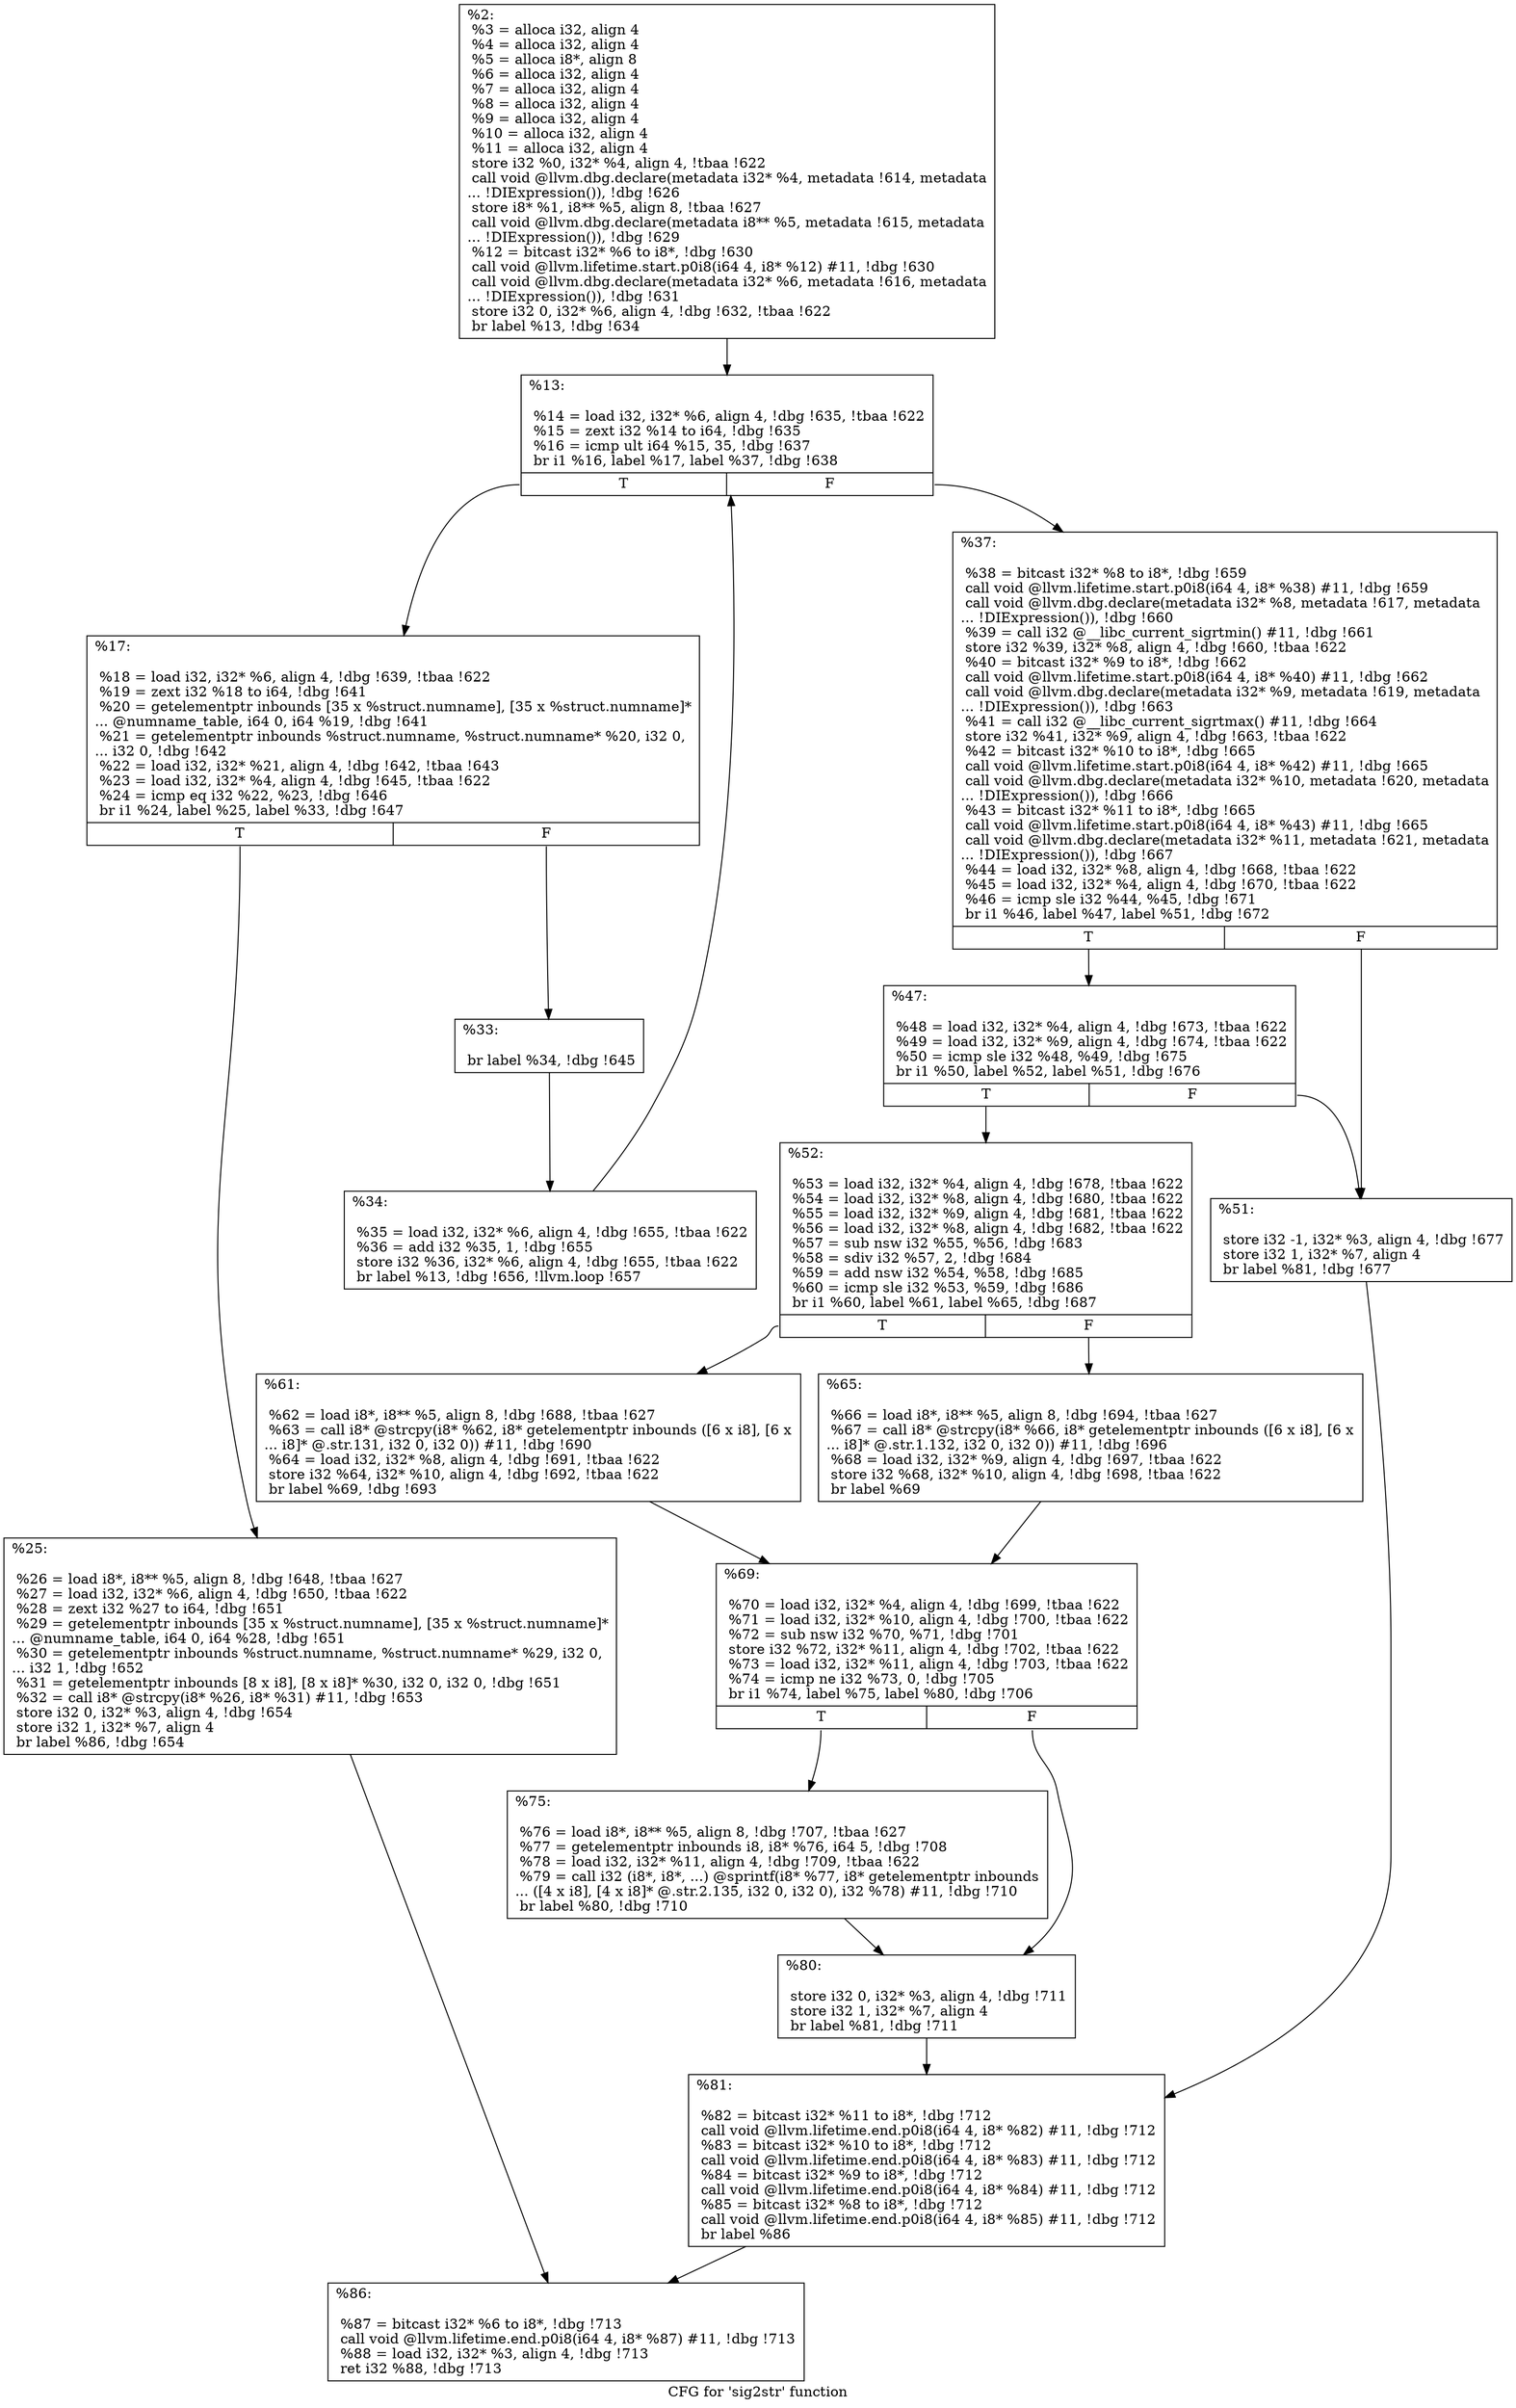 digraph "CFG for 'sig2str' function" {
	label="CFG for 'sig2str' function";

	Node0x1f46c70 [shape=record,label="{%2:\l  %3 = alloca i32, align 4\l  %4 = alloca i32, align 4\l  %5 = alloca i8*, align 8\l  %6 = alloca i32, align 4\l  %7 = alloca i32, align 4\l  %8 = alloca i32, align 4\l  %9 = alloca i32, align 4\l  %10 = alloca i32, align 4\l  %11 = alloca i32, align 4\l  store i32 %0, i32* %4, align 4, !tbaa !622\l  call void @llvm.dbg.declare(metadata i32* %4, metadata !614, metadata\l... !DIExpression()), !dbg !626\l  store i8* %1, i8** %5, align 8, !tbaa !627\l  call void @llvm.dbg.declare(metadata i8** %5, metadata !615, metadata\l... !DIExpression()), !dbg !629\l  %12 = bitcast i32* %6 to i8*, !dbg !630\l  call void @llvm.lifetime.start.p0i8(i64 4, i8* %12) #11, !dbg !630\l  call void @llvm.dbg.declare(metadata i32* %6, metadata !616, metadata\l... !DIExpression()), !dbg !631\l  store i32 0, i32* %6, align 4, !dbg !632, !tbaa !622\l  br label %13, !dbg !634\l}"];
	Node0x1f46c70 -> Node0x1edbc30;
	Node0x1edbc30 [shape=record,label="{%13:\l\l  %14 = load i32, i32* %6, align 4, !dbg !635, !tbaa !622\l  %15 = zext i32 %14 to i64, !dbg !635\l  %16 = icmp ult i64 %15, 35, !dbg !637\l  br i1 %16, label %17, label %37, !dbg !638\l|{<s0>T|<s1>F}}"];
	Node0x1edbc30:s0 -> Node0x1edbc80;
	Node0x1edbc30:s1 -> Node0x1edbdc0;
	Node0x1edbc80 [shape=record,label="{%17:\l\l  %18 = load i32, i32* %6, align 4, !dbg !639, !tbaa !622\l  %19 = zext i32 %18 to i64, !dbg !641\l  %20 = getelementptr inbounds [35 x %struct.numname], [35 x %struct.numname]*\l... @numname_table, i64 0, i64 %19, !dbg !641\l  %21 = getelementptr inbounds %struct.numname, %struct.numname* %20, i32 0,\l... i32 0, !dbg !642\l  %22 = load i32, i32* %21, align 4, !dbg !642, !tbaa !643\l  %23 = load i32, i32* %4, align 4, !dbg !645, !tbaa !622\l  %24 = icmp eq i32 %22, %23, !dbg !646\l  br i1 %24, label %25, label %33, !dbg !647\l|{<s0>T|<s1>F}}"];
	Node0x1edbc80:s0 -> Node0x1edbcd0;
	Node0x1edbc80:s1 -> Node0x1edbd20;
	Node0x1edbcd0 [shape=record,label="{%25:\l\l  %26 = load i8*, i8** %5, align 8, !dbg !648, !tbaa !627\l  %27 = load i32, i32* %6, align 4, !dbg !650, !tbaa !622\l  %28 = zext i32 %27 to i64, !dbg !651\l  %29 = getelementptr inbounds [35 x %struct.numname], [35 x %struct.numname]*\l... @numname_table, i64 0, i64 %28, !dbg !651\l  %30 = getelementptr inbounds %struct.numname, %struct.numname* %29, i32 0,\l... i32 1, !dbg !652\l  %31 = getelementptr inbounds [8 x i8], [8 x i8]* %30, i32 0, i32 0, !dbg !651\l  %32 = call i8* @strcpy(i8* %26, i8* %31) #11, !dbg !653\l  store i32 0, i32* %3, align 4, !dbg !654\l  store i32 1, i32* %7, align 4\l  br label %86, !dbg !654\l}"];
	Node0x1edbcd0 -> Node0x1edc0e0;
	Node0x1edbd20 [shape=record,label="{%33:\l\l  br label %34, !dbg !645\l}"];
	Node0x1edbd20 -> Node0x1edbd70;
	Node0x1edbd70 [shape=record,label="{%34:\l\l  %35 = load i32, i32* %6, align 4, !dbg !655, !tbaa !622\l  %36 = add i32 %35, 1, !dbg !655\l  store i32 %36, i32* %6, align 4, !dbg !655, !tbaa !622\l  br label %13, !dbg !656, !llvm.loop !657\l}"];
	Node0x1edbd70 -> Node0x1edbc30;
	Node0x1edbdc0 [shape=record,label="{%37:\l\l  %38 = bitcast i32* %8 to i8*, !dbg !659\l  call void @llvm.lifetime.start.p0i8(i64 4, i8* %38) #11, !dbg !659\l  call void @llvm.dbg.declare(metadata i32* %8, metadata !617, metadata\l... !DIExpression()), !dbg !660\l  %39 = call i32 @__libc_current_sigrtmin() #11, !dbg !661\l  store i32 %39, i32* %8, align 4, !dbg !660, !tbaa !622\l  %40 = bitcast i32* %9 to i8*, !dbg !662\l  call void @llvm.lifetime.start.p0i8(i64 4, i8* %40) #11, !dbg !662\l  call void @llvm.dbg.declare(metadata i32* %9, metadata !619, metadata\l... !DIExpression()), !dbg !663\l  %41 = call i32 @__libc_current_sigrtmax() #11, !dbg !664\l  store i32 %41, i32* %9, align 4, !dbg !663, !tbaa !622\l  %42 = bitcast i32* %10 to i8*, !dbg !665\l  call void @llvm.lifetime.start.p0i8(i64 4, i8* %42) #11, !dbg !665\l  call void @llvm.dbg.declare(metadata i32* %10, metadata !620, metadata\l... !DIExpression()), !dbg !666\l  %43 = bitcast i32* %11 to i8*, !dbg !665\l  call void @llvm.lifetime.start.p0i8(i64 4, i8* %43) #11, !dbg !665\l  call void @llvm.dbg.declare(metadata i32* %11, metadata !621, metadata\l... !DIExpression()), !dbg !667\l  %44 = load i32, i32* %8, align 4, !dbg !668, !tbaa !622\l  %45 = load i32, i32* %4, align 4, !dbg !670, !tbaa !622\l  %46 = icmp sle i32 %44, %45, !dbg !671\l  br i1 %46, label %47, label %51, !dbg !672\l|{<s0>T|<s1>F}}"];
	Node0x1edbdc0:s0 -> Node0x1edbe10;
	Node0x1edbdc0:s1 -> Node0x1edbe60;
	Node0x1edbe10 [shape=record,label="{%47:\l\l  %48 = load i32, i32* %4, align 4, !dbg !673, !tbaa !622\l  %49 = load i32, i32* %9, align 4, !dbg !674, !tbaa !622\l  %50 = icmp sle i32 %48, %49, !dbg !675\l  br i1 %50, label %52, label %51, !dbg !676\l|{<s0>T|<s1>F}}"];
	Node0x1edbe10:s0 -> Node0x1edbeb0;
	Node0x1edbe10:s1 -> Node0x1edbe60;
	Node0x1edbe60 [shape=record,label="{%51:\l\l  store i32 -1, i32* %3, align 4, !dbg !677\l  store i32 1, i32* %7, align 4\l  br label %81, !dbg !677\l}"];
	Node0x1edbe60 -> Node0x1edc090;
	Node0x1edbeb0 [shape=record,label="{%52:\l\l  %53 = load i32, i32* %4, align 4, !dbg !678, !tbaa !622\l  %54 = load i32, i32* %8, align 4, !dbg !680, !tbaa !622\l  %55 = load i32, i32* %9, align 4, !dbg !681, !tbaa !622\l  %56 = load i32, i32* %8, align 4, !dbg !682, !tbaa !622\l  %57 = sub nsw i32 %55, %56, !dbg !683\l  %58 = sdiv i32 %57, 2, !dbg !684\l  %59 = add nsw i32 %54, %58, !dbg !685\l  %60 = icmp sle i32 %53, %59, !dbg !686\l  br i1 %60, label %61, label %65, !dbg !687\l|{<s0>T|<s1>F}}"];
	Node0x1edbeb0:s0 -> Node0x1edbf00;
	Node0x1edbeb0:s1 -> Node0x1edbf50;
	Node0x1edbf00 [shape=record,label="{%61:\l\l  %62 = load i8*, i8** %5, align 8, !dbg !688, !tbaa !627\l  %63 = call i8* @strcpy(i8* %62, i8* getelementptr inbounds ([6 x i8], [6 x\l... i8]* @.str.131, i32 0, i32 0)) #11, !dbg !690\l  %64 = load i32, i32* %8, align 4, !dbg !691, !tbaa !622\l  store i32 %64, i32* %10, align 4, !dbg !692, !tbaa !622\l  br label %69, !dbg !693\l}"];
	Node0x1edbf00 -> Node0x1edbfa0;
	Node0x1edbf50 [shape=record,label="{%65:\l\l  %66 = load i8*, i8** %5, align 8, !dbg !694, !tbaa !627\l  %67 = call i8* @strcpy(i8* %66, i8* getelementptr inbounds ([6 x i8], [6 x\l... i8]* @.str.1.132, i32 0, i32 0)) #11, !dbg !696\l  %68 = load i32, i32* %9, align 4, !dbg !697, !tbaa !622\l  store i32 %68, i32* %10, align 4, !dbg !698, !tbaa !622\l  br label %69\l}"];
	Node0x1edbf50 -> Node0x1edbfa0;
	Node0x1edbfa0 [shape=record,label="{%69:\l\l  %70 = load i32, i32* %4, align 4, !dbg !699, !tbaa !622\l  %71 = load i32, i32* %10, align 4, !dbg !700, !tbaa !622\l  %72 = sub nsw i32 %70, %71, !dbg !701\l  store i32 %72, i32* %11, align 4, !dbg !702, !tbaa !622\l  %73 = load i32, i32* %11, align 4, !dbg !703, !tbaa !622\l  %74 = icmp ne i32 %73, 0, !dbg !705\l  br i1 %74, label %75, label %80, !dbg !706\l|{<s0>T|<s1>F}}"];
	Node0x1edbfa0:s0 -> Node0x1edbff0;
	Node0x1edbfa0:s1 -> Node0x1edc040;
	Node0x1edbff0 [shape=record,label="{%75:\l\l  %76 = load i8*, i8** %5, align 8, !dbg !707, !tbaa !627\l  %77 = getelementptr inbounds i8, i8* %76, i64 5, !dbg !708\l  %78 = load i32, i32* %11, align 4, !dbg !709, !tbaa !622\l  %79 = call i32 (i8*, i8*, ...) @sprintf(i8* %77, i8* getelementptr inbounds\l... ([4 x i8], [4 x i8]* @.str.2.135, i32 0, i32 0), i32 %78) #11, !dbg !710\l  br label %80, !dbg !710\l}"];
	Node0x1edbff0 -> Node0x1edc040;
	Node0x1edc040 [shape=record,label="{%80:\l\l  store i32 0, i32* %3, align 4, !dbg !711\l  store i32 1, i32* %7, align 4\l  br label %81, !dbg !711\l}"];
	Node0x1edc040 -> Node0x1edc090;
	Node0x1edc090 [shape=record,label="{%81:\l\l  %82 = bitcast i32* %11 to i8*, !dbg !712\l  call void @llvm.lifetime.end.p0i8(i64 4, i8* %82) #11, !dbg !712\l  %83 = bitcast i32* %10 to i8*, !dbg !712\l  call void @llvm.lifetime.end.p0i8(i64 4, i8* %83) #11, !dbg !712\l  %84 = bitcast i32* %9 to i8*, !dbg !712\l  call void @llvm.lifetime.end.p0i8(i64 4, i8* %84) #11, !dbg !712\l  %85 = bitcast i32* %8 to i8*, !dbg !712\l  call void @llvm.lifetime.end.p0i8(i64 4, i8* %85) #11, !dbg !712\l  br label %86\l}"];
	Node0x1edc090 -> Node0x1edc0e0;
	Node0x1edc0e0 [shape=record,label="{%86:\l\l  %87 = bitcast i32* %6 to i8*, !dbg !713\l  call void @llvm.lifetime.end.p0i8(i64 4, i8* %87) #11, !dbg !713\l  %88 = load i32, i32* %3, align 4, !dbg !713\l  ret i32 %88, !dbg !713\l}"];
}
